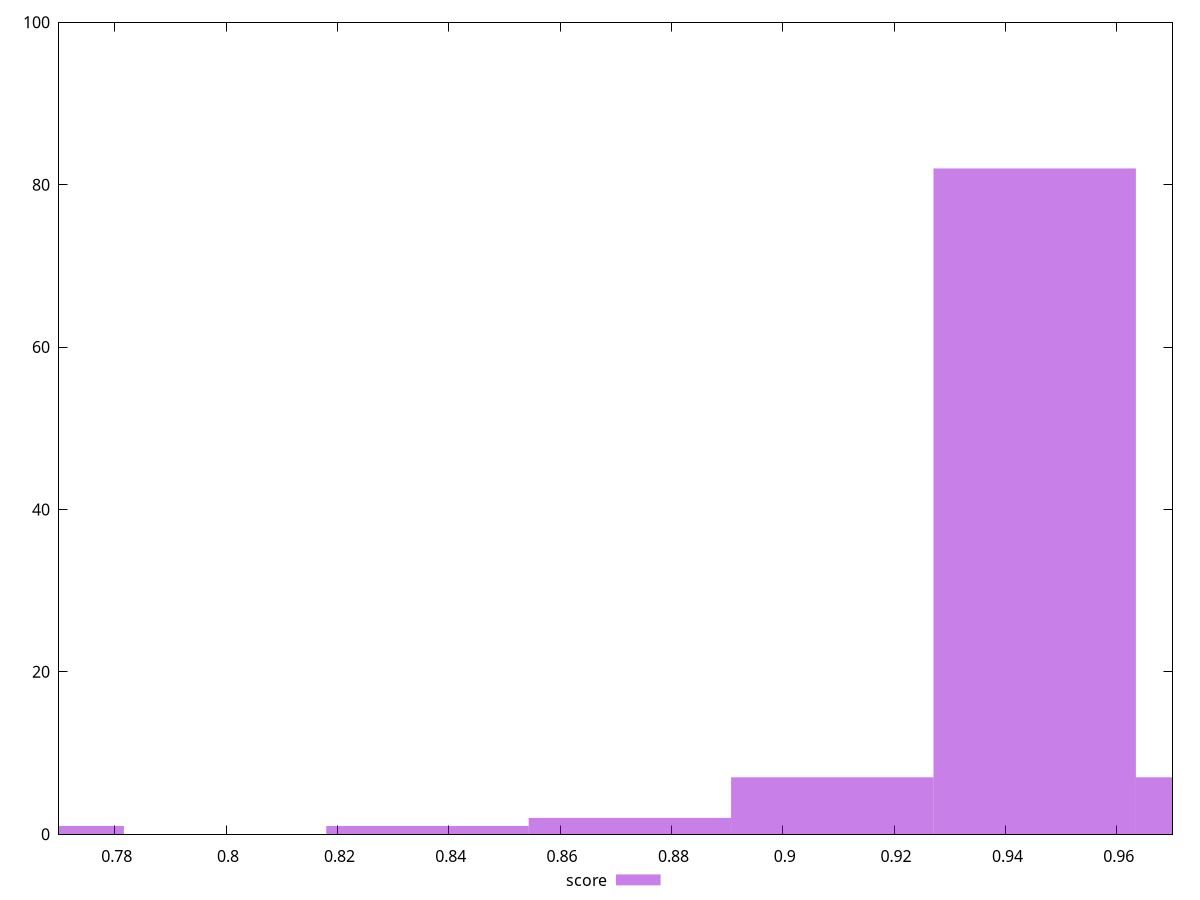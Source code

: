reset

$score <<EOF
0.7634711998683237 1
0.9452500569798293 82
0.8725385141352271 2
0.8361827427129259 1
0.9816058284021304 7
0.9088942855575282 7
EOF

set key outside below
set boxwidth 0.03635577142230113
set xrange [0.77:0.97]
set yrange [0:100]
set trange [0:100]
set style fill transparent solid 0.5 noborder
set terminal svg size 640, 490 enhanced background rgb 'white'
set output "report_00026_2021-02-22T21:38:55.199Z/mainthread-work-breakdown/samples/pages+cached/score/histogram.svg"

plot $score title "score" with boxes

reset
